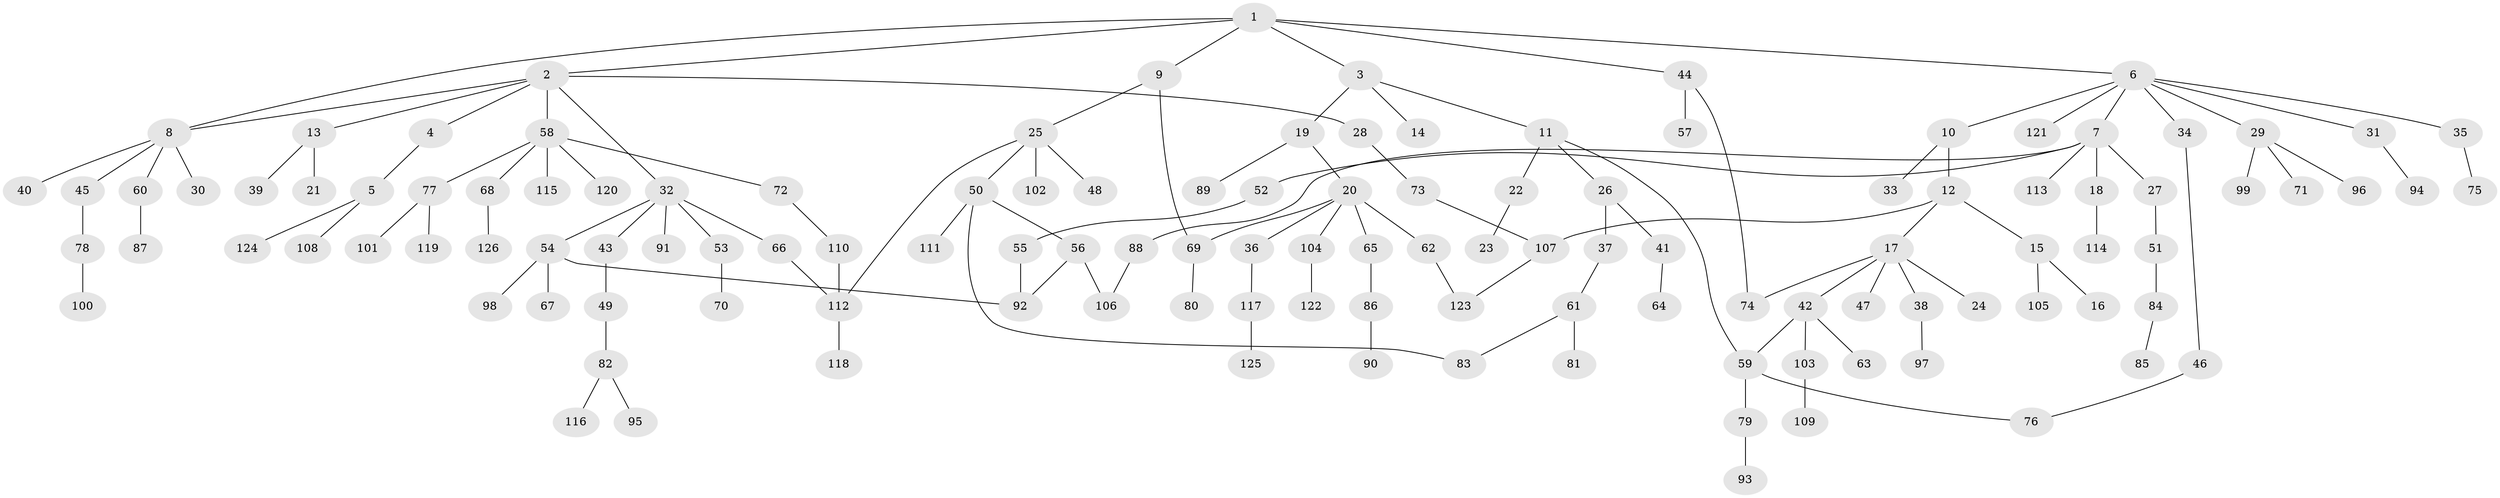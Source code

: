 // Generated by graph-tools (version 1.1) at 2025/13/03/09/25 04:13:21]
// undirected, 126 vertices, 138 edges
graph export_dot {
graph [start="1"]
  node [color=gray90,style=filled];
  1;
  2;
  3;
  4;
  5;
  6;
  7;
  8;
  9;
  10;
  11;
  12;
  13;
  14;
  15;
  16;
  17;
  18;
  19;
  20;
  21;
  22;
  23;
  24;
  25;
  26;
  27;
  28;
  29;
  30;
  31;
  32;
  33;
  34;
  35;
  36;
  37;
  38;
  39;
  40;
  41;
  42;
  43;
  44;
  45;
  46;
  47;
  48;
  49;
  50;
  51;
  52;
  53;
  54;
  55;
  56;
  57;
  58;
  59;
  60;
  61;
  62;
  63;
  64;
  65;
  66;
  67;
  68;
  69;
  70;
  71;
  72;
  73;
  74;
  75;
  76;
  77;
  78;
  79;
  80;
  81;
  82;
  83;
  84;
  85;
  86;
  87;
  88;
  89;
  90;
  91;
  92;
  93;
  94;
  95;
  96;
  97;
  98;
  99;
  100;
  101;
  102;
  103;
  104;
  105;
  106;
  107;
  108;
  109;
  110;
  111;
  112;
  113;
  114;
  115;
  116;
  117;
  118;
  119;
  120;
  121;
  122;
  123;
  124;
  125;
  126;
  1 -- 2;
  1 -- 3;
  1 -- 6;
  1 -- 9;
  1 -- 44;
  1 -- 8;
  2 -- 4;
  2 -- 8;
  2 -- 13;
  2 -- 28;
  2 -- 32;
  2 -- 58;
  3 -- 11;
  3 -- 14;
  3 -- 19;
  4 -- 5;
  5 -- 108;
  5 -- 124;
  6 -- 7;
  6 -- 10;
  6 -- 29;
  6 -- 31;
  6 -- 34;
  6 -- 35;
  6 -- 121;
  7 -- 18;
  7 -- 27;
  7 -- 52;
  7 -- 88;
  7 -- 113;
  8 -- 30;
  8 -- 40;
  8 -- 45;
  8 -- 60;
  9 -- 25;
  9 -- 69;
  10 -- 12;
  10 -- 33;
  11 -- 22;
  11 -- 26;
  11 -- 59;
  12 -- 15;
  12 -- 17;
  12 -- 107;
  13 -- 21;
  13 -- 39;
  15 -- 16;
  15 -- 105;
  17 -- 24;
  17 -- 38;
  17 -- 42;
  17 -- 47;
  17 -- 74;
  18 -- 114;
  19 -- 20;
  19 -- 89;
  20 -- 36;
  20 -- 62;
  20 -- 65;
  20 -- 69;
  20 -- 104;
  22 -- 23;
  25 -- 48;
  25 -- 50;
  25 -- 102;
  25 -- 112;
  26 -- 37;
  26 -- 41;
  27 -- 51;
  28 -- 73;
  29 -- 71;
  29 -- 96;
  29 -- 99;
  31 -- 94;
  32 -- 43;
  32 -- 53;
  32 -- 54;
  32 -- 66;
  32 -- 91;
  34 -- 46;
  35 -- 75;
  36 -- 117;
  37 -- 61;
  38 -- 97;
  41 -- 64;
  42 -- 63;
  42 -- 103;
  42 -- 59;
  43 -- 49;
  44 -- 57;
  44 -- 74;
  45 -- 78;
  46 -- 76;
  49 -- 82;
  50 -- 56;
  50 -- 83;
  50 -- 111;
  51 -- 84;
  52 -- 55;
  53 -- 70;
  54 -- 67;
  54 -- 92;
  54 -- 98;
  55 -- 92;
  56 -- 106;
  56 -- 92;
  58 -- 68;
  58 -- 72;
  58 -- 77;
  58 -- 115;
  58 -- 120;
  59 -- 76;
  59 -- 79;
  60 -- 87;
  61 -- 81;
  61 -- 83;
  62 -- 123;
  65 -- 86;
  66 -- 112;
  68 -- 126;
  69 -- 80;
  72 -- 110;
  73 -- 107;
  77 -- 101;
  77 -- 119;
  78 -- 100;
  79 -- 93;
  82 -- 95;
  82 -- 116;
  84 -- 85;
  86 -- 90;
  88 -- 106;
  103 -- 109;
  104 -- 122;
  107 -- 123;
  110 -- 112;
  112 -- 118;
  117 -- 125;
}
